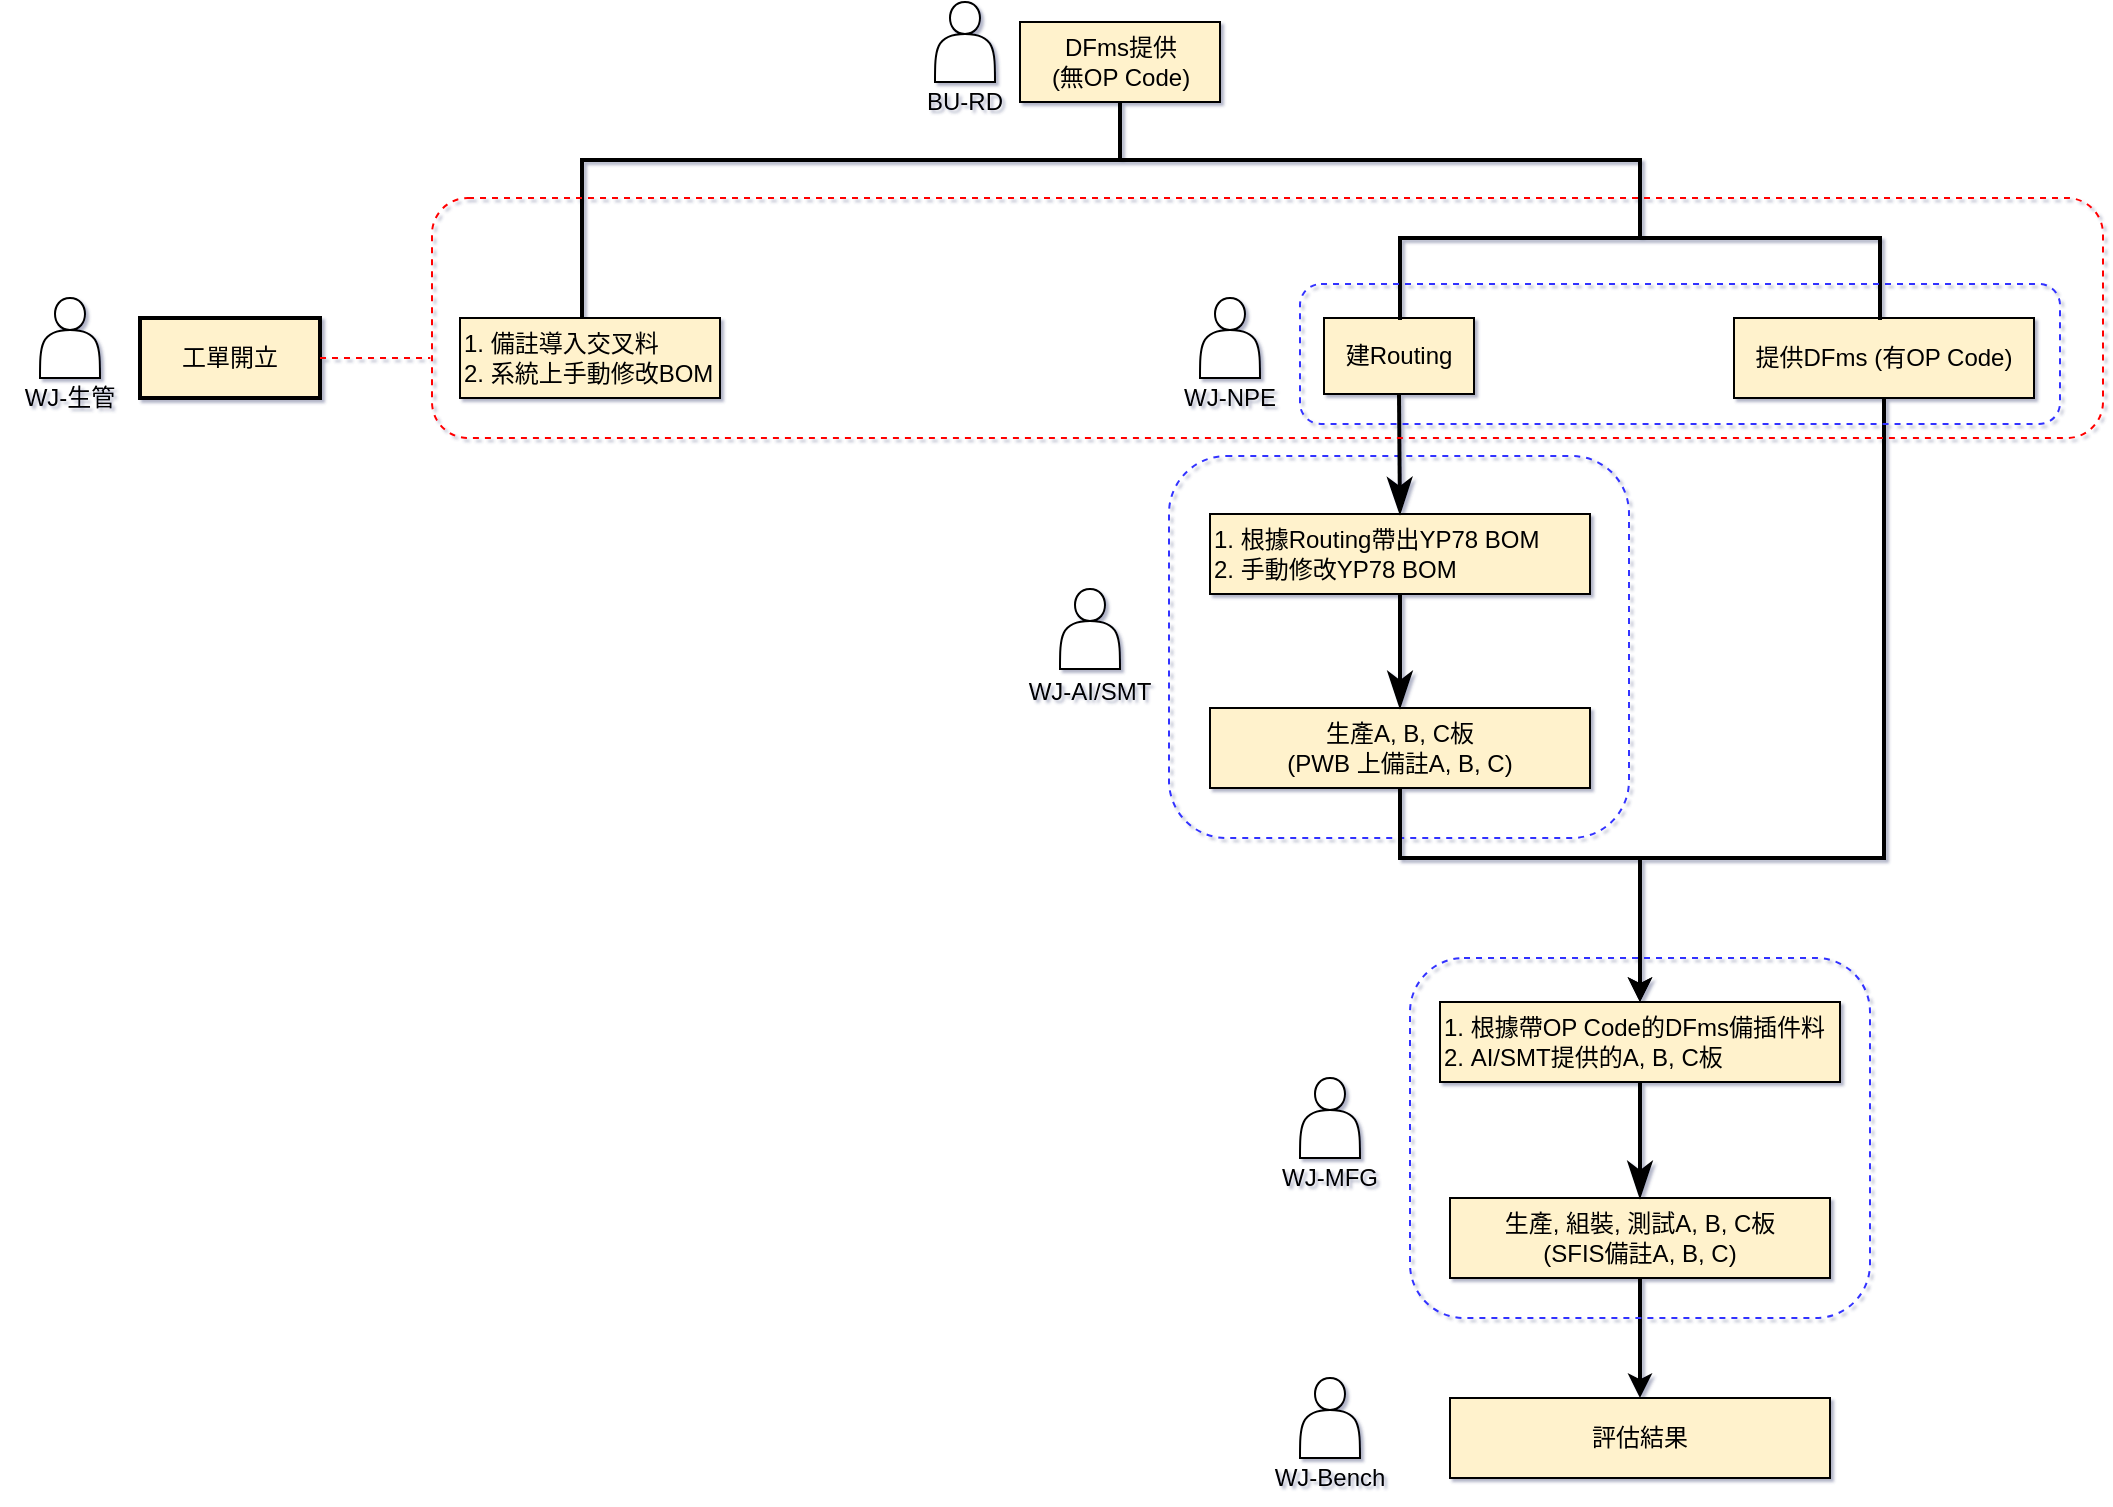 <mxfile version="12.4.3" type="github" pages="1">
  <diagram id="MovoX0kLoRfZJceI1Aip" name="Page-1">
    <mxGraphModel dx="1614" dy="950" grid="1" gridSize="10" guides="1" tooltips="1" connect="1" arrows="1" fold="1" page="1" pageScale="1" pageWidth="1169" pageHeight="827" background="none" math="0" shadow="1">
      <root>
        <mxCell id="0"/>
        <mxCell id="1" parent="0"/>
        <mxCell id="Fj48VI-iH8jQKtQR33nQ-82" value="" style="group" vertex="1" connectable="0" parent="1">
          <mxGeometry x="20" y="42" width="1051.5" height="748" as="geometry"/>
        </mxCell>
        <object label="" id="Fj48VI-iH8jQKtQR33nQ-1">
          <mxCell style="verticalLabelPosition=bottom;verticalAlign=top;html=1;shape=mxgraph.basic.rect;fillColor2=none;strokeWidth=1;size=20;indent=5;fillColor=#fff2cc;strokeColor=#000000;shadow=0;gradientColor=none;" vertex="1" parent="Fj48VI-iH8jQKtQR33nQ-82">
            <mxGeometry x="510" y="10" width="100" height="40" as="geometry"/>
          </mxCell>
        </object>
        <mxCell id="Fj48VI-iH8jQKtQR33nQ-2" value="DFms提供 &lt;br&gt;(無OP Code)" style="text;html=1;resizable=0;autosize=1;align=center;verticalAlign=middle;points=[];fillColor=#fff2cc;strokeColor=none;rounded=0;shadow=0;" vertex="1" parent="Fj48VI-iH8jQKtQR33nQ-82">
          <mxGeometry x="520" y="15" width="80" height="30" as="geometry"/>
        </mxCell>
        <mxCell id="Fj48VI-iH8jQKtQR33nQ-6" value="&lt;div&gt;&lt;span&gt;1. 備註導入交叉料&lt;/span&gt;&lt;/div&gt;2. 系統上手動修改BOM" style="rounded=0;whiteSpace=wrap;html=1;shadow=0;strokeColor=#000000;fillColor=#fff2cc;align=left;" vertex="1" parent="Fj48VI-iH8jQKtQR33nQ-82">
          <mxGeometry x="230" y="158" width="130" height="40" as="geometry"/>
        </mxCell>
        <mxCell id="Fj48VI-iH8jQKtQR33nQ-8" value="" style="shape=actor;whiteSpace=wrap;html=1;shadow=0;strokeColor=#000000;gradientColor=none;" vertex="1" parent="Fj48VI-iH8jQKtQR33nQ-82">
          <mxGeometry x="467.5" width="30" height="40" as="geometry"/>
        </mxCell>
        <mxCell id="Fj48VI-iH8jQKtQR33nQ-10" value="BU-RD" style="text;html=1;strokeColor=none;fillColor=none;align=center;verticalAlign=middle;whiteSpace=wrap;rounded=0;shadow=0;" vertex="1" parent="Fj48VI-iH8jQKtQR33nQ-82">
          <mxGeometry x="455" y="40" width="55" height="20" as="geometry"/>
        </mxCell>
        <mxCell id="Fj48VI-iH8jQKtQR33nQ-11" value="" style="shape=actor;whiteSpace=wrap;html=1;shadow=0;strokeColor=#000000;gradientColor=none;" vertex="1" parent="Fj48VI-iH8jQKtQR33nQ-82">
          <mxGeometry x="20" y="148" width="30" height="40" as="geometry"/>
        </mxCell>
        <mxCell id="Fj48VI-iH8jQKtQR33nQ-12" value="WJ-生管" style="text;html=1;strokeColor=none;fillColor=none;align=center;verticalAlign=middle;whiteSpace=wrap;rounded=0;shadow=0;" vertex="1" parent="Fj48VI-iH8jQKtQR33nQ-82">
          <mxGeometry y="188" width="70" height="20" as="geometry"/>
        </mxCell>
        <mxCell id="Fj48VI-iH8jQKtQR33nQ-13" value="&lt;div&gt;&lt;span&gt;建Routing&lt;/span&gt;&lt;/div&gt;" style="rounded=0;whiteSpace=wrap;html=1;shadow=0;strokeColor=#000000;fillColor=#fff2cc;align=center;" vertex="1" parent="Fj48VI-iH8jQKtQR33nQ-82">
          <mxGeometry x="662" y="158" width="75" height="38" as="geometry"/>
        </mxCell>
        <mxCell id="Fj48VI-iH8jQKtQR33nQ-14" value="" style="shape=actor;whiteSpace=wrap;html=1;shadow=0;strokeColor=#000000;gradientColor=none;" vertex="1" parent="Fj48VI-iH8jQKtQR33nQ-82">
          <mxGeometry x="600" y="148" width="30" height="40" as="geometry"/>
        </mxCell>
        <mxCell id="Fj48VI-iH8jQKtQR33nQ-15" value="WJ-NPE" style="text;html=1;strokeColor=none;fillColor=none;align=center;verticalAlign=middle;whiteSpace=wrap;rounded=0;shadow=0;" vertex="1" parent="Fj48VI-iH8jQKtQR33nQ-82">
          <mxGeometry x="580" y="188" width="70" height="20" as="geometry"/>
        </mxCell>
        <mxCell id="Fj48VI-iH8jQKtQR33nQ-17" value="" style="shape=actor;whiteSpace=wrap;html=1;shadow=0;strokeColor=#000000;gradientColor=none;" vertex="1" parent="Fj48VI-iH8jQKtQR33nQ-82">
          <mxGeometry x="530" y="293.5" width="30" height="40" as="geometry"/>
        </mxCell>
        <mxCell id="Fj48VI-iH8jQKtQR33nQ-18" value="WJ-AI/SMT" style="text;html=1;strokeColor=none;fillColor=none;align=center;verticalAlign=middle;whiteSpace=wrap;rounded=0;shadow=0;" vertex="1" parent="Fj48VI-iH8jQKtQR33nQ-82">
          <mxGeometry x="510" y="333.5" width="70" height="22" as="geometry"/>
        </mxCell>
        <mxCell id="Fj48VI-iH8jQKtQR33nQ-19" value="" style="shape=actor;whiteSpace=wrap;html=1;shadow=0;strokeColor=#000000;gradientColor=none;" vertex="1" parent="Fj48VI-iH8jQKtQR33nQ-82">
          <mxGeometry x="650" y="538" width="30" height="40" as="geometry"/>
        </mxCell>
        <mxCell id="Fj48VI-iH8jQKtQR33nQ-20" value="WJ-MFG" style="text;html=1;strokeColor=none;fillColor=none;align=center;verticalAlign=middle;whiteSpace=wrap;rounded=0;shadow=0;" vertex="1" parent="Fj48VI-iH8jQKtQR33nQ-82">
          <mxGeometry x="630" y="578" width="70" height="20" as="geometry"/>
        </mxCell>
        <mxCell id="Fj48VI-iH8jQKtQR33nQ-25" value="生產A, B, C板&lt;br&gt;(PWB 上備註A, B, C)" style="rounded=0;whiteSpace=wrap;html=1;shadow=0;strokeColor=#000000;fillColor=#fff2cc;align=center;" vertex="1" parent="Fj48VI-iH8jQKtQR33nQ-82">
          <mxGeometry x="605" y="353" width="190" height="40" as="geometry"/>
        </mxCell>
        <mxCell id="Fj48VI-iH8jQKtQR33nQ-34" value="1. 根據帶OP Code的DFms備插件料&lt;br&gt;2. AI/SMT提供的A, B, C板" style="rounded=0;whiteSpace=wrap;html=1;shadow=0;strokeColor=#000000;fillColor=#fff2cc;align=left;" vertex="1" parent="Fj48VI-iH8jQKtQR33nQ-82">
          <mxGeometry x="720" y="500" width="200" height="40" as="geometry"/>
        </mxCell>
        <mxCell id="Fj48VI-iH8jQKtQR33nQ-36" value="生產, 組裝, 測試A, B, C板&lt;br&gt;(SFIS備註A, B, C)" style="rounded=0;whiteSpace=wrap;html=1;shadow=0;strokeColor=#000000;fillColor=#fff2cc;align=center;" vertex="1" parent="Fj48VI-iH8jQKtQR33nQ-82">
          <mxGeometry x="725" y="598" width="190" height="40" as="geometry"/>
        </mxCell>
        <mxCell id="Fj48VI-iH8jQKtQR33nQ-43" value="" style="endArrow=classic;html=1;entryX=0.5;entryY=0;entryDx=0;entryDy=0;strokeWidth=2;" edge="1" parent="Fj48VI-iH8jQKtQR33nQ-82">
          <mxGeometry width="50" height="50" relative="1" as="geometry">
            <mxPoint x="820" y="638" as="sourcePoint"/>
            <mxPoint x="820" y="698" as="targetPoint"/>
          </mxGeometry>
        </mxCell>
        <mxCell id="Fj48VI-iH8jQKtQR33nQ-44" value="評估結果" style="rounded=0;whiteSpace=wrap;html=1;shadow=0;strokeColor=#000000;fillColor=#fff2cc;align=center;" vertex="1" parent="Fj48VI-iH8jQKtQR33nQ-82">
          <mxGeometry x="725" y="698" width="190" height="40" as="geometry"/>
        </mxCell>
        <mxCell id="Fj48VI-iH8jQKtQR33nQ-45" value="" style="shape=actor;whiteSpace=wrap;html=1;shadow=0;strokeColor=#000000;gradientColor=none;" vertex="1" parent="Fj48VI-iH8jQKtQR33nQ-82">
          <mxGeometry x="650" y="688" width="30" height="40" as="geometry"/>
        </mxCell>
        <mxCell id="Fj48VI-iH8jQKtQR33nQ-46" value="WJ-Bench" style="text;html=1;strokeColor=none;fillColor=none;align=center;verticalAlign=middle;whiteSpace=wrap;rounded=0;shadow=0;" vertex="1" parent="Fj48VI-iH8jQKtQR33nQ-82">
          <mxGeometry x="630" y="728" width="70" height="20" as="geometry"/>
        </mxCell>
        <mxCell id="Fj48VI-iH8jQKtQR33nQ-47" value="" style="rounded=1;whiteSpace=wrap;html=1;shadow=0;strokeColor=#3333FF;gradientColor=#ffffff;fillColor=none;dashed=1;" vertex="1" parent="Fj48VI-iH8jQKtQR33nQ-82">
          <mxGeometry x="584.5" y="227" width="230" height="191" as="geometry"/>
        </mxCell>
        <mxCell id="Fj48VI-iH8jQKtQR33nQ-48" value="" style="rounded=1;whiteSpace=wrap;html=1;shadow=0;strokeColor=#3333FF;gradientColor=#ffffff;fillColor=none;dashed=1;" vertex="1" parent="Fj48VI-iH8jQKtQR33nQ-82">
          <mxGeometry x="705" y="478" width="230" height="180" as="geometry"/>
        </mxCell>
        <mxCell id="Fj48VI-iH8jQKtQR33nQ-53" value="&lt;span style=&quot;text-align: left ; white-space: normal&quot;&gt;提供DFms (有OP Code)&lt;/span&gt;" style="rounded=0;whiteSpace=wrap;html=1;shadow=0;strokeColor=#000000;fillColor=#fff2cc;" vertex="1" parent="Fj48VI-iH8jQKtQR33nQ-82">
          <mxGeometry x="867" y="158" width="150" height="40" as="geometry"/>
        </mxCell>
        <mxCell id="Fj48VI-iH8jQKtQR33nQ-21" value="1. 根據Routing帶出YP78 BOM&lt;br&gt;2. 手動修改YP78 BOM" style="rounded=0;whiteSpace=wrap;html=1;shadow=0;strokeColor=#000000;fillColor=#fff2cc;align=left;" vertex="1" parent="Fj48VI-iH8jQKtQR33nQ-82">
          <mxGeometry x="605" y="256" width="190" height="40" as="geometry"/>
        </mxCell>
        <mxCell id="Fj48VI-iH8jQKtQR33nQ-59" value="" style="shape=partialRectangle;whiteSpace=wrap;html=1;bottom=1;right=1;left=1;top=0;fillColor=none;routingCenterX=-0.5;shadow=0;strokeColor=#000000;direction=west;strokeWidth=2;" vertex="1" parent="Fj48VI-iH8jQKtQR33nQ-82">
          <mxGeometry x="700" y="118" width="240" height="40" as="geometry"/>
        </mxCell>
        <mxCell id="Fj48VI-iH8jQKtQR33nQ-64" value="" style="endArrow=classicThin;endFill=1;endSize=12;html=1;strokeWidth=2;exitX=0.5;exitY=1;exitDx=0;exitDy=0;startArrow=none;startFill=0;entryX=0.5;entryY=0;entryDx=0;entryDy=0;" edge="1" parent="Fj48VI-iH8jQKtQR33nQ-82" source="Fj48VI-iH8jQKtQR33nQ-13" target="Fj48VI-iH8jQKtQR33nQ-21">
          <mxGeometry width="160" relative="1" as="geometry">
            <mxPoint x="662" y="258" as="sourcePoint"/>
            <mxPoint x="700" y="238" as="targetPoint"/>
          </mxGeometry>
        </mxCell>
        <mxCell id="Fj48VI-iH8jQKtQR33nQ-66" value="" style="endArrow=classicThin;endFill=1;endSize=12;html=1;strokeWidth=2;exitX=0.5;exitY=1;exitDx=0;exitDy=0;startArrow=none;startFill=0;entryX=0.5;entryY=0;entryDx=0;entryDy=0;" edge="1" parent="Fj48VI-iH8jQKtQR33nQ-82" source="Fj48VI-iH8jQKtQR33nQ-21" target="Fj48VI-iH8jQKtQR33nQ-25">
          <mxGeometry width="160" relative="1" as="geometry">
            <mxPoint x="709.5" y="206.0" as="sourcePoint"/>
            <mxPoint x="710" y="248" as="targetPoint"/>
          </mxGeometry>
        </mxCell>
        <mxCell id="Fj48VI-iH8jQKtQR33nQ-68" value="" style="edgeStyle=elbowEdgeStyle;elbow=vertical;endArrow=classic;html=1;strokeWidth=2;entryX=0.5;entryY=0;entryDx=0;entryDy=0;exitX=0.5;exitY=1;exitDx=0;exitDy=0;rounded=0;" edge="1" parent="Fj48VI-iH8jQKtQR33nQ-82" source="Fj48VI-iH8jQKtQR33nQ-53" target="Fj48VI-iH8jQKtQR33nQ-34">
          <mxGeometry width="50" height="50" relative="1" as="geometry">
            <mxPoint x="160" y="748" as="sourcePoint"/>
            <mxPoint x="210" y="698" as="targetPoint"/>
            <Array as="points">
              <mxPoint x="890" y="428"/>
            </Array>
          </mxGeometry>
        </mxCell>
        <mxCell id="Fj48VI-iH8jQKtQR33nQ-69" value="" style="edgeStyle=elbowEdgeStyle;elbow=vertical;endArrow=classic;html=1;strokeWidth=2;entryX=0.5;entryY=0;entryDx=0;entryDy=0;exitX=0.5;exitY=1;exitDx=0;exitDy=0;rounded=0;" edge="1" parent="Fj48VI-iH8jQKtQR33nQ-82" source="Fj48VI-iH8jQKtQR33nQ-25" target="Fj48VI-iH8jQKtQR33nQ-34">
          <mxGeometry width="50" height="50" relative="1" as="geometry">
            <mxPoint x="160" y="748" as="sourcePoint"/>
            <mxPoint x="210" y="698" as="targetPoint"/>
            <Array as="points">
              <mxPoint x="760" y="428"/>
            </Array>
          </mxGeometry>
        </mxCell>
        <mxCell id="Fj48VI-iH8jQKtQR33nQ-71" value="" style="endArrow=classicThin;endFill=1;endSize=12;html=1;strokeWidth=2;exitX=0.5;exitY=1;exitDx=0;exitDy=0;" edge="1" parent="Fj48VI-iH8jQKtQR33nQ-82" source="Fj48VI-iH8jQKtQR33nQ-34">
          <mxGeometry width="160" relative="1" as="geometry">
            <mxPoint x="160" y="698" as="sourcePoint"/>
            <mxPoint x="820" y="598" as="targetPoint"/>
          </mxGeometry>
        </mxCell>
        <mxCell id="Fj48VI-iH8jQKtQR33nQ-72" value="" style="rounded=1;whiteSpace=wrap;html=1;shadow=0;strokeColor=#3333FF;gradientColor=#ffffff;fillColor=none;dashed=1;" vertex="1" parent="Fj48VI-iH8jQKtQR33nQ-82">
          <mxGeometry x="650" y="141" width="380" height="70" as="geometry"/>
        </mxCell>
        <mxCell id="Fj48VI-iH8jQKtQR33nQ-75" value="" style="line;strokeWidth=2;direction=south;html=1;shadow=0;fillColor=none;gradientColor=#ffffff;" vertex="1" parent="Fj48VI-iH8jQKtQR33nQ-82">
          <mxGeometry x="555" y="50" width="10" height="28" as="geometry"/>
        </mxCell>
        <mxCell id="Fj48VI-iH8jQKtQR33nQ-76" value="" style="line;strokeWidth=2;html=1;shadow=0;fillColor=none;gradientColor=#ffffff;" vertex="1" parent="Fj48VI-iH8jQKtQR33nQ-82">
          <mxGeometry x="290" y="74" width="530" height="10" as="geometry"/>
        </mxCell>
        <mxCell id="Fj48VI-iH8jQKtQR33nQ-77" value="" style="line;strokeWidth=2;direction=south;html=1;shadow=0;fillColor=none;gradientColor=#ffffff;" vertex="1" parent="Fj48VI-iH8jQKtQR33nQ-82">
          <mxGeometry x="286" y="78" width="10" height="80" as="geometry"/>
        </mxCell>
        <mxCell id="Fj48VI-iH8jQKtQR33nQ-78" value="" style="line;strokeWidth=2;direction=south;html=1;shadow=0;fillColor=none;gradientColor=#ffffff;" vertex="1" parent="Fj48VI-iH8jQKtQR33nQ-82">
          <mxGeometry x="815" y="78" width="10" height="40" as="geometry"/>
        </mxCell>
        <mxCell id="Fj48VI-iH8jQKtQR33nQ-79" value="" style="rounded=1;whiteSpace=wrap;html=1;shadow=0;strokeColor=#FF0000;gradientColor=#ffffff;fillColor=none;dashed=1;" vertex="1" parent="Fj48VI-iH8jQKtQR33nQ-82">
          <mxGeometry x="216" y="98" width="835.5" height="120" as="geometry"/>
        </mxCell>
        <mxCell id="Fj48VI-iH8jQKtQR33nQ-80" value="工單開立" style="rounded=0;whiteSpace=wrap;html=1;shadow=0;strokeColor=#000000;strokeWidth=2;fillColor=#fff2cc;" vertex="1" parent="Fj48VI-iH8jQKtQR33nQ-82">
          <mxGeometry x="70" y="158" width="90" height="40" as="geometry"/>
        </mxCell>
        <mxCell id="Fj48VI-iH8jQKtQR33nQ-81" value="" style="endArrow=none;endFill=0;endSize=12;html=1;strokeWidth=1;entryX=-0.001;entryY=0.667;entryDx=0;entryDy=0;entryPerimeter=0;dashed=1;strokeColor=#FF0000;" edge="1" parent="Fj48VI-iH8jQKtQR33nQ-82" target="Fj48VI-iH8jQKtQR33nQ-79">
          <mxGeometry width="160" relative="1" as="geometry">
            <mxPoint x="160" y="178" as="sourcePoint"/>
            <mxPoint x="286" y="238" as="targetPoint"/>
          </mxGeometry>
        </mxCell>
      </root>
    </mxGraphModel>
  </diagram>
</mxfile>
